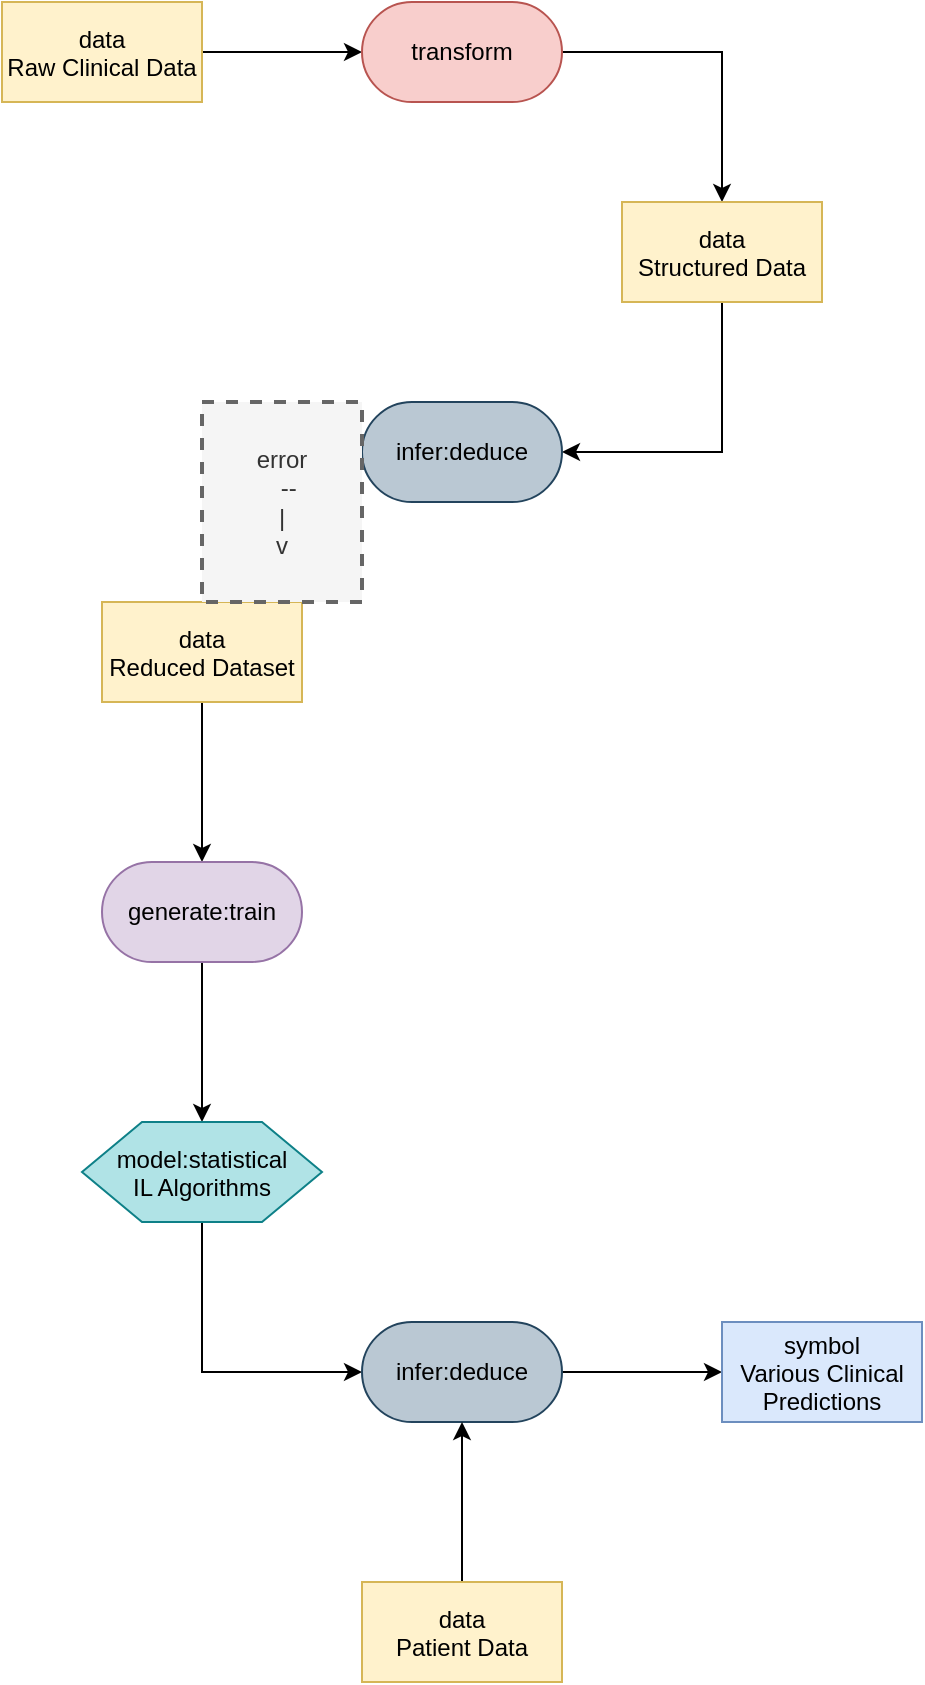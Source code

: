 <mxfile version="27.1.6" pages="2">
  <diagram name="Page-1" id="4R4HbyzW2zrfsN6rx2fl">
    <mxGraphModel dx="1123" dy="673" grid="1" gridSize="10" guides="1" tooltips="1" connect="1" arrows="1" fold="1" page="1" pageScale="1" pageWidth="3300" pageHeight="4681" math="0" shadow="0">
      <root>
        <mxCell id="0" />
        <mxCell id="1" parent="0" />
        <mxCell id="RR2gA8lY_ycAd0ylY5Qf-3" style="edgeStyle=orthogonalEdgeStyle;rounded=0;orthogonalLoop=1;jettySize=auto;html=1;exitX=1;exitY=0.5;exitDx=0;exitDy=0;entryX=0;entryY=0.5;entryDx=0;entryDy=0;" parent="1" source="RR2gA8lY_ycAd0ylY5Qf-1" target="RR2gA8lY_ycAd0ylY5Qf-2" edge="1">
          <mxGeometry relative="1" as="geometry" />
        </mxCell>
        <mxCell id="RR2gA8lY_ycAd0ylY5Qf-1" value="data&#xa;Raw Clinical Data" style="rectangle;fillColor=#fff2cc;strokeColor=#d6b656;" parent="1" name="data" vertex="1">
          <mxGeometry x="340" y="230" width="100" height="50" as="geometry" />
        </mxCell>
        <mxCell id="RR2gA8lY_ycAd0ylY5Qf-5" style="edgeStyle=orthogonalEdgeStyle;rounded=0;orthogonalLoop=1;jettySize=auto;html=1;exitX=1;exitY=0.5;exitDx=0;exitDy=0;entryX=0.5;entryY=0;entryDx=0;entryDy=0;" parent="1" source="RR2gA8lY_ycAd0ylY5Qf-2" target="RR2gA8lY_ycAd0ylY5Qf-4" edge="1">
          <mxGeometry relative="1" as="geometry" />
        </mxCell>
        <mxCell id="RR2gA8lY_ycAd0ylY5Qf-2" value="transform" style="rounded=1;whiteSpace=wrap;html=1;arcSize=50;fillColor=#f8cecc;strokeColor=#b85450;" parent="1" name="transform" vertex="1">
          <mxGeometry x="520" y="230" width="100" height="50" as="geometry" />
        </mxCell>
        <mxCell id="RR2gA8lY_ycAd0ylY5Qf-7" style="edgeStyle=orthogonalEdgeStyle;rounded=0;orthogonalLoop=1;jettySize=auto;html=1;exitX=0.5;exitY=1;exitDx=0;exitDy=0;entryX=1;entryY=0.5;entryDx=0;entryDy=0;" parent="1" source="RR2gA8lY_ycAd0ylY5Qf-4" target="RR2gA8lY_ycAd0ylY5Qf-6" edge="1">
          <mxGeometry relative="1" as="geometry" />
        </mxCell>
        <mxCell id="RR2gA8lY_ycAd0ylY5Qf-4" value="data&#xa;Structured Data" style="rectangle;fillColor=#fff2cc;strokeColor=#d6b656;" parent="1" name="data" vertex="1">
          <mxGeometry x="650" y="330" width="100" height="50" as="geometry" />
        </mxCell>
        <mxCell id="RR2gA8lY_ycAd0ylY5Qf-6" value="infer:deduce" style="rounded=1;whiteSpace=wrap;html=1;arcSize=50;fillColor=#bac8d3;strokeColor=#23445d;" parent="1" name="infer:deduce" vertex="1">
          <mxGeometry x="520" y="430" width="100" height="50" as="geometry" />
        </mxCell>
        <mxCell id="RR2gA8lY_ycAd0ylY5Qf-12" style="edgeStyle=orthogonalEdgeStyle;rounded=0;orthogonalLoop=1;jettySize=auto;html=1;exitX=0.5;exitY=1;exitDx=0;exitDy=0;entryX=0.5;entryY=0;entryDx=0;entryDy=0;" parent="1" source="RR2gA8lY_ycAd0ylY5Qf-8" target="RR2gA8lY_ycAd0ylY5Qf-11" edge="1">
          <mxGeometry relative="1" as="geometry" />
        </mxCell>
        <mxCell id="RR2gA8lY_ycAd0ylY5Qf-8" value="data&#xa;Reduced Dataset" style="rectangle;fillColor=#fff2cc;strokeColor=#d6b656;" parent="1" name="data" vertex="1">
          <mxGeometry x="390" y="530" width="100" height="50" as="geometry" />
        </mxCell>
        <mxCell id="RR2gA8lY_ycAd0ylY5Qf-10" value="&lt;div&gt;error&lt;/div&gt;&lt;div&gt;&amp;nbsp; --&lt;/div&gt;&lt;div&gt;|&lt;/div&gt;&lt;div&gt;v&lt;/div&gt;" style="text;html=1;align=center;verticalAlign=middle;whiteSpace=wrap;rounded=0;dashed=1;fillColor=#f5f5f5;fontColor=#333333;strokeColor=#666666;strokeWidth=2;" parent="1" name="text" vertex="1">
          <mxGeometry x="440" y="430" width="80" height="100" as="geometry" />
        </mxCell>
        <mxCell id="RR2gA8lY_ycAd0ylY5Qf-14" style="edgeStyle=orthogonalEdgeStyle;rounded=0;orthogonalLoop=1;jettySize=auto;html=1;exitX=0.5;exitY=1;exitDx=0;exitDy=0;entryX=0.5;entryY=0;entryDx=0;entryDy=0;" parent="1" source="RR2gA8lY_ycAd0ylY5Qf-11" target="RR2gA8lY_ycAd0ylY5Qf-13" edge="1">
          <mxGeometry relative="1" as="geometry" />
        </mxCell>
        <mxCell id="RR2gA8lY_ycAd0ylY5Qf-11" value="generate:train" style="rounded=1;whiteSpace=wrap;html=1;arcSize=50;fillColor=#e1d5e7;strokeColor=#9673a6;" parent="1" name="generate:train" vertex="1">
          <mxGeometry x="390" y="660" width="100" height="50" as="geometry" />
        </mxCell>
        <mxCell id="RR2gA8lY_ycAd0ylY5Qf-16" style="edgeStyle=orthogonalEdgeStyle;rounded=0;orthogonalLoop=1;jettySize=auto;html=1;exitX=0.5;exitY=1;exitDx=0;exitDy=0;entryX=0;entryY=0.5;entryDx=0;entryDy=0;" parent="1" source="RR2gA8lY_ycAd0ylY5Qf-13" target="RR2gA8lY_ycAd0ylY5Qf-15" edge="1">
          <mxGeometry relative="1" as="geometry" />
        </mxCell>
        <mxCell id="RR2gA8lY_ycAd0ylY5Qf-13" value="model:statistical&#xa;IL Algorithms" style="shape=hexagon;perimeter=hexagonPerimeter2;fillColor=#b0e3e6;strokeColor=#0e8088;" parent="1" name="model" vertex="1">
          <mxGeometry x="380" y="790" width="120" height="50" as="geometry" />
        </mxCell>
        <mxCell id="RR2gA8lY_ycAd0ylY5Qf-20" style="edgeStyle=orthogonalEdgeStyle;rounded=0;orthogonalLoop=1;jettySize=auto;html=1;exitX=1;exitY=0.5;exitDx=0;exitDy=0;entryX=0;entryY=0.5;entryDx=0;entryDy=0;" parent="1" source="RR2gA8lY_ycAd0ylY5Qf-15" target="RR2gA8lY_ycAd0ylY5Qf-19" edge="1">
          <mxGeometry relative="1" as="geometry" />
        </mxCell>
        <mxCell id="RR2gA8lY_ycAd0ylY5Qf-15" value="infer:deduce" style="rounded=1;whiteSpace=wrap;html=1;arcSize=50;fillColor=#bac8d3;strokeColor=#23445d;" parent="1" name="infer:deduce" vertex="1">
          <mxGeometry x="520" y="890" width="100" height="50" as="geometry" />
        </mxCell>
        <mxCell id="RR2gA8lY_ycAd0ylY5Qf-18" style="edgeStyle=orthogonalEdgeStyle;rounded=0;orthogonalLoop=1;jettySize=auto;html=1;entryX=0.5;entryY=1;entryDx=0;entryDy=0;" parent="1" source="RR2gA8lY_ycAd0ylY5Qf-17" target="RR2gA8lY_ycAd0ylY5Qf-15" edge="1">
          <mxGeometry relative="1" as="geometry" />
        </mxCell>
        <mxCell id="RR2gA8lY_ycAd0ylY5Qf-17" value="data&#xa;Patient Data" style="rectangle;fillColor=#fff2cc;strokeColor=#d6b656;" parent="1" name="data" vertex="1">
          <mxGeometry x="520" y="1020" width="100" height="50" as="geometry" />
        </mxCell>
        <mxCell id="RR2gA8lY_ycAd0ylY5Qf-19" value="symbol&#xa;Various Clinical&#xa;Predictions" style="rectangle;fillColor=#dae8fc;strokeColor=#6c8ebf;" parent="1" name="symbol" vertex="1">
          <mxGeometry x="700" y="890" width="100" height="50" as="geometry" />
        </mxCell>
      </root>
    </mxGraphModel>
  </diagram>
  <diagram name="Copy of Page-1" id="hwK6vLCL-xFFCcsLW197">
    <mxGraphModel dx="1572" dy="942" grid="1" gridSize="10" guides="1" tooltips="1" connect="1" arrows="1" fold="1" page="1" pageScale="1" pageWidth="3300" pageHeight="4681" math="0" shadow="0">
      <root>
        <mxCell id="EWloxudbhjwgMT0Rg3DV-0" />
        <mxCell id="EWloxudbhjwgMT0Rg3DV-1" parent="EWloxudbhjwgMT0Rg3DV-0" />
        <mxCell id="EWloxudbhjwgMT0Rg3DV-2" style="edgeStyle=orthogonalEdgeStyle;rounded=0;orthogonalLoop=1;jettySize=auto;html=1;exitX=1;exitY=0.5;exitDx=0;exitDy=0;entryX=0;entryY=0.5;entryDx=0;entryDy=0;" edge="1" parent="EWloxudbhjwgMT0Rg3DV-1" source="EWloxudbhjwgMT0Rg3DV-3" target="EWloxudbhjwgMT0Rg3DV-5">
          <mxGeometry relative="1" as="geometry" />
        </mxCell>
        <mxCell id="EWloxudbhjwgMT0Rg3DV-3" value="data&#xa;Raw Clinical Data" style="rectangle;fillColor=#fff2cc;strokeColor=#d6b656;" name="data" vertex="1" parent="EWloxudbhjwgMT0Rg3DV-1">
          <mxGeometry x="340" y="230" width="100" height="50" as="geometry" />
        </mxCell>
        <mxCell id="EWloxudbhjwgMT0Rg3DV-4" style="edgeStyle=orthogonalEdgeStyle;rounded=0;orthogonalLoop=1;jettySize=auto;html=1;exitX=1;exitY=0.5;exitDx=0;exitDy=0;entryX=0.5;entryY=0;entryDx=0;entryDy=0;" edge="1" parent="EWloxudbhjwgMT0Rg3DV-1" source="EWloxudbhjwgMT0Rg3DV-5" target="EWloxudbhjwgMT0Rg3DV-7">
          <mxGeometry relative="1" as="geometry" />
        </mxCell>
        <mxCell id="EWloxudbhjwgMT0Rg3DV-5" value="transform" style="rounded=1;whiteSpace=wrap;html=1;arcSize=50;fillColor=#f8cecc;strokeColor=#b85450;" name="transform" vertex="1" parent="EWloxudbhjwgMT0Rg3DV-1">
          <mxGeometry x="520" y="230" width="100" height="50" as="geometry" />
        </mxCell>
        <mxCell id="EWloxudbhjwgMT0Rg3DV-6" style="edgeStyle=orthogonalEdgeStyle;rounded=0;orthogonalLoop=1;jettySize=auto;html=1;exitX=0.5;exitY=1;exitDx=0;exitDy=0;entryX=1;entryY=0.5;entryDx=0;entryDy=0;" edge="1" parent="EWloxudbhjwgMT0Rg3DV-1" source="EWloxudbhjwgMT0Rg3DV-7" target="EWloxudbhjwgMT0Rg3DV-8">
          <mxGeometry relative="1" as="geometry" />
        </mxCell>
        <mxCell id="EWloxudbhjwgMT0Rg3DV-7" value="data&#xa;Structured Data" style="rectangle;fillColor=#fff2cc;strokeColor=#d6b656;" name="data" vertex="1" parent="EWloxudbhjwgMT0Rg3DV-1">
          <mxGeometry x="650" y="330" width="100" height="50" as="geometry" />
        </mxCell>
        <mxCell id="h0mxv-Drz5f2vj2TMOnd-0" style="edgeStyle=orthogonalEdgeStyle;rounded=0;orthogonalLoop=1;jettySize=auto;html=1;exitX=0;exitY=0.5;exitDx=0;exitDy=0;entryX=0.5;entryY=0;entryDx=0;entryDy=0;" edge="1" parent="EWloxudbhjwgMT0Rg3DV-1" source="EWloxudbhjwgMT0Rg3DV-8" target="EWloxudbhjwgMT0Rg3DV-10">
          <mxGeometry relative="1" as="geometry" />
        </mxCell>
        <mxCell id="EWloxudbhjwgMT0Rg3DV-8" value="infer:deduce" style="rounded=1;whiteSpace=wrap;html=1;arcSize=50;fillColor=#bac8d3;strokeColor=#23445d;" name="infer:deduce" vertex="1" parent="EWloxudbhjwgMT0Rg3DV-1">
          <mxGeometry x="520" y="430" width="100" height="50" as="geometry" />
        </mxCell>
        <mxCell id="EWloxudbhjwgMT0Rg3DV-9" style="edgeStyle=orthogonalEdgeStyle;rounded=0;orthogonalLoop=1;jettySize=auto;html=1;exitX=0.5;exitY=1;exitDx=0;exitDy=0;entryX=0.5;entryY=0;entryDx=0;entryDy=0;" edge="1" parent="EWloxudbhjwgMT0Rg3DV-1" source="EWloxudbhjwgMT0Rg3DV-10" target="EWloxudbhjwgMT0Rg3DV-13">
          <mxGeometry relative="1" as="geometry" />
        </mxCell>
        <mxCell id="EWloxudbhjwgMT0Rg3DV-10" value="data&#xa;Reduced Dataset" style="rectangle;fillColor=#fff2cc;strokeColor=#d6b656;" name="data" vertex="1" parent="EWloxudbhjwgMT0Rg3DV-1">
          <mxGeometry x="390" y="530" width="100" height="50" as="geometry" />
        </mxCell>
        <mxCell id="EWloxudbhjwgMT0Rg3DV-12" style="edgeStyle=orthogonalEdgeStyle;rounded=0;orthogonalLoop=1;jettySize=auto;html=1;exitX=0.5;exitY=1;exitDx=0;exitDy=0;entryX=0.5;entryY=0;entryDx=0;entryDy=0;" edge="1" parent="EWloxudbhjwgMT0Rg3DV-1" source="EWloxudbhjwgMT0Rg3DV-13" target="EWloxudbhjwgMT0Rg3DV-15">
          <mxGeometry relative="1" as="geometry" />
        </mxCell>
        <mxCell id="EWloxudbhjwgMT0Rg3DV-13" value="generate:train" style="rounded=1;whiteSpace=wrap;html=1;arcSize=50;fillColor=#e1d5e7;strokeColor=#9673a6;" name="generate:train" vertex="1" parent="EWloxudbhjwgMT0Rg3DV-1">
          <mxGeometry x="390" y="660" width="100" height="50" as="geometry" />
        </mxCell>
        <mxCell id="EWloxudbhjwgMT0Rg3DV-14" style="edgeStyle=orthogonalEdgeStyle;rounded=0;orthogonalLoop=1;jettySize=auto;html=1;exitX=0.5;exitY=1;exitDx=0;exitDy=0;entryX=0;entryY=0.5;entryDx=0;entryDy=0;" edge="1" parent="EWloxudbhjwgMT0Rg3DV-1" source="EWloxudbhjwgMT0Rg3DV-15" target="EWloxudbhjwgMT0Rg3DV-17">
          <mxGeometry relative="1" as="geometry" />
        </mxCell>
        <mxCell id="EWloxudbhjwgMT0Rg3DV-15" value="model:statistical&#xa;IL Algorithms" style="shape=hexagon;perimeter=hexagonPerimeter2;fillColor=#b0e3e6;strokeColor=#0e8088;" name="model" vertex="1" parent="EWloxudbhjwgMT0Rg3DV-1">
          <mxGeometry x="380" y="790" width="120" height="50" as="geometry" />
        </mxCell>
        <mxCell id="EWloxudbhjwgMT0Rg3DV-16" style="edgeStyle=orthogonalEdgeStyle;rounded=0;orthogonalLoop=1;jettySize=auto;html=1;exitX=1;exitY=0.5;exitDx=0;exitDy=0;entryX=0;entryY=0.5;entryDx=0;entryDy=0;" edge="1" parent="EWloxudbhjwgMT0Rg3DV-1" source="EWloxudbhjwgMT0Rg3DV-17" target="EWloxudbhjwgMT0Rg3DV-20">
          <mxGeometry relative="1" as="geometry" />
        </mxCell>
        <mxCell id="EWloxudbhjwgMT0Rg3DV-17" value="infer:deduce" style="rounded=1;whiteSpace=wrap;html=1;arcSize=50;fillColor=#bac8d3;strokeColor=#23445d;" name="infer:deduce" vertex="1" parent="EWloxudbhjwgMT0Rg3DV-1">
          <mxGeometry x="520" y="890" width="100" height="50" as="geometry" />
        </mxCell>
        <mxCell id="EWloxudbhjwgMT0Rg3DV-18" style="edgeStyle=orthogonalEdgeStyle;rounded=0;orthogonalLoop=1;jettySize=auto;html=1;entryX=0.5;entryY=1;entryDx=0;entryDy=0;" edge="1" parent="EWloxudbhjwgMT0Rg3DV-1" source="EWloxudbhjwgMT0Rg3DV-19" target="EWloxudbhjwgMT0Rg3DV-17">
          <mxGeometry relative="1" as="geometry" />
        </mxCell>
        <mxCell id="EWloxudbhjwgMT0Rg3DV-19" value="data&#xa;Patient Data" style="rectangle;fillColor=#fff2cc;strokeColor=#d6b656;" name="data" vertex="1" parent="EWloxudbhjwgMT0Rg3DV-1">
          <mxGeometry x="520" y="1020" width="100" height="50" as="geometry" />
        </mxCell>
        <mxCell id="EWloxudbhjwgMT0Rg3DV-20" value="symbol&#xa;Various Clinical&#xa;Predictions" style="rectangle;fillColor=#dae8fc;strokeColor=#6c8ebf;" name="symbol" vertex="1" parent="EWloxudbhjwgMT0Rg3DV-1">
          <mxGeometry x="700" y="890" width="100" height="50" as="geometry" />
        </mxCell>
      </root>
    </mxGraphModel>
  </diagram>
</mxfile>
